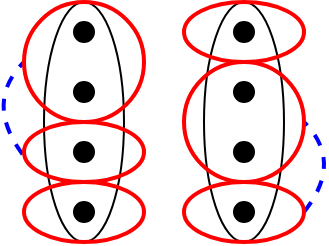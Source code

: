 <mxfile version="26.1.1">
  <diagram name="Page-1" id="sXsMLt0qcEXCTc8aiTOw">
    <mxGraphModel dx="333" dy="75" grid="1" gridSize="10" guides="1" tooltips="1" connect="1" arrows="1" fold="1" page="1" pageScale="1" pageWidth="160" pageHeight="120" math="0" shadow="0">
      <root>
        <mxCell id="0" />
        <mxCell id="1" parent="0" />
        <mxCell id="-o7GHWapkjQqzSdp4ICU-2" value="" style="group" vertex="1" connectable="0" parent="1">
          <mxGeometry x="100" y="240" width="40" height="120" as="geometry" />
        </mxCell>
        <mxCell id="d0wotKpeYn9yXLSfD2W0-93" value="" style="ellipse;whiteSpace=wrap;html=1;fillColor=none;strokeWidth=1;" parent="-o7GHWapkjQqzSdp4ICU-2" vertex="1">
          <mxGeometry width="40" height="120" as="geometry" />
        </mxCell>
        <mxCell id="d0wotKpeYn9yXLSfD2W0-94" value="" style="ellipse;whiteSpace=wrap;html=1;fillColor=#000000;strokeColor=default;align=center;verticalAlign=middle;fontFamily=Helvetica;fontSize=12;fontColor=default;" parent="-o7GHWapkjQqzSdp4ICU-2" vertex="1">
          <mxGeometry x="15" y="70" width="10" height="10" as="geometry" />
        </mxCell>
        <mxCell id="d0wotKpeYn9yXLSfD2W0-95" value="" style="ellipse;whiteSpace=wrap;html=1;fillColor=#000000;strokeColor=default;align=center;verticalAlign=middle;fontFamily=Helvetica;fontSize=12;fontColor=default;" parent="-o7GHWapkjQqzSdp4ICU-2" vertex="1">
          <mxGeometry x="15" y="100" width="10" height="10" as="geometry" />
        </mxCell>
        <mxCell id="d0wotKpeYn9yXLSfD2W0-96" value="" style="ellipse;whiteSpace=wrap;html=1;fillColor=#000000;strokeColor=default;align=center;verticalAlign=middle;fontFamily=Helvetica;fontSize=12;fontColor=default;" parent="-o7GHWapkjQqzSdp4ICU-2" vertex="1">
          <mxGeometry x="15" y="10" width="10" height="10" as="geometry" />
        </mxCell>
        <mxCell id="d0wotKpeYn9yXLSfD2W0-97" value="" style="ellipse;whiteSpace=wrap;html=1;fillColor=#000000;strokeColor=default;align=center;verticalAlign=middle;fontFamily=Helvetica;fontSize=12;fontColor=default;" parent="-o7GHWapkjQqzSdp4ICU-2" vertex="1">
          <mxGeometry x="15" y="40" width="10" height="10" as="geometry" />
        </mxCell>
        <mxCell id="-o7GHWapkjQqzSdp4ICU-1" value="" style="group" vertex="1" connectable="0" parent="1">
          <mxGeometry x="180" y="240" width="40" height="120" as="geometry" />
        </mxCell>
        <mxCell id="d0wotKpeYn9yXLSfD2W0-103" value="" style="ellipse;whiteSpace=wrap;html=1;fillColor=none;strokeWidth=1;" parent="-o7GHWapkjQqzSdp4ICU-1" vertex="1">
          <mxGeometry width="40" height="120" as="geometry" />
        </mxCell>
        <mxCell id="d0wotKpeYn9yXLSfD2W0-104" value="" style="ellipse;whiteSpace=wrap;html=1;fillColor=#000000;strokeColor=default;align=center;verticalAlign=middle;fontFamily=Helvetica;fontSize=12;fontColor=default;" parent="-o7GHWapkjQqzSdp4ICU-1" vertex="1">
          <mxGeometry x="15" y="70" width="10" height="10" as="geometry" />
        </mxCell>
        <mxCell id="d0wotKpeYn9yXLSfD2W0-105" value="" style="ellipse;whiteSpace=wrap;html=1;fillColor=#000000;strokeColor=default;align=center;verticalAlign=middle;fontFamily=Helvetica;fontSize=12;fontColor=default;" parent="-o7GHWapkjQqzSdp4ICU-1" vertex="1">
          <mxGeometry x="15" y="100" width="10" height="10" as="geometry" />
        </mxCell>
        <mxCell id="d0wotKpeYn9yXLSfD2W0-106" value="" style="ellipse;whiteSpace=wrap;html=1;fillColor=#000000;strokeColor=default;align=center;verticalAlign=middle;fontFamily=Helvetica;fontSize=12;fontColor=default;" parent="-o7GHWapkjQqzSdp4ICU-1" vertex="1">
          <mxGeometry x="15" y="10" width="10" height="10" as="geometry" />
        </mxCell>
        <mxCell id="d0wotKpeYn9yXLSfD2W0-107" value="" style="ellipse;whiteSpace=wrap;html=1;fillColor=#000000;strokeColor=default;align=center;verticalAlign=middle;fontFamily=Helvetica;fontSize=12;fontColor=default;" parent="-o7GHWapkjQqzSdp4ICU-1" vertex="1">
          <mxGeometry x="15" y="40" width="10" height="10" as="geometry" />
        </mxCell>
        <mxCell id="d0wotKpeYn9yXLSfD2W0-99" value="" style="endArrow=none;dashed=1;html=1;rounded=0;entryX=0;entryY=0.5;entryDx=0;entryDy=0;exitX=-0.012;exitY=0.539;exitDx=0;exitDy=0;curved=1;strokeColor=#0000FF;strokeWidth=2;exitPerimeter=0;" parent="1" source="d0wotKpeYn9yXLSfD2W0-91" target="d0wotKpeYn9yXLSfD2W0-90" edge="1">
          <mxGeometry width="50" height="50" relative="1" as="geometry">
            <mxPoint x="90" y="300" as="sourcePoint" />
            <mxPoint x="100" y="260" as="targetPoint" />
            <Array as="points">
              <mxPoint x="70" y="290" />
            </Array>
          </mxGeometry>
        </mxCell>
        <mxCell id="d0wotKpeYn9yXLSfD2W0-112" value="" style="endArrow=none;dashed=1;html=1;rounded=0;curved=1;strokeColor=#0000FF;strokeWidth=2;entryX=1;entryY=0.5;entryDx=0;entryDy=0;exitX=1;exitY=0.5;exitDx=0;exitDy=0;" parent="1" source="d0wotKpeYn9yXLSfD2W0-108" target="d0wotKpeYn9yXLSfD2W0-101" edge="1">
          <mxGeometry width="50" height="50" relative="1" as="geometry">
            <mxPoint x="240" y="350" as="sourcePoint" />
            <mxPoint x="250" y="300" as="targetPoint" />
            <Array as="points">
              <mxPoint x="250" y="320" />
            </Array>
          </mxGeometry>
        </mxCell>
        <mxCell id="d0wotKpeYn9yXLSfD2W0-90" value="" style="ellipse;whiteSpace=wrap;html=1;fillColor=none;strokeColor=#FF0000;strokeWidth=2;" parent="1" vertex="1">
          <mxGeometry x="90" y="240" width="60" height="60" as="geometry" />
        </mxCell>
        <mxCell id="d0wotKpeYn9yXLSfD2W0-91" value="" style="ellipse;whiteSpace=wrap;html=1;fillColor=none;strokeColor=#FF0000;strokeWidth=2;" parent="1" vertex="1">
          <mxGeometry x="90" y="300" width="60" height="30" as="geometry" />
        </mxCell>
        <mxCell id="d0wotKpeYn9yXLSfD2W0-100" value="" style="ellipse;whiteSpace=wrap;html=1;fillColor=none;strokeColor=#FF0000;strokeWidth=2;" parent="1" vertex="1">
          <mxGeometry x="170" y="240" width="60" height="30" as="geometry" />
        </mxCell>
        <mxCell id="d0wotKpeYn9yXLSfD2W0-101" value="" style="ellipse;whiteSpace=wrap;html=1;fillColor=none;strokeColor=#FF0000;strokeWidth=2;" parent="1" vertex="1">
          <mxGeometry x="170" y="270" width="60" height="60" as="geometry" />
        </mxCell>
        <mxCell id="d0wotKpeYn9yXLSfD2W0-108" value="" style="ellipse;whiteSpace=wrap;html=1;fillColor=none;strokeColor=#FF0000;strokeWidth=2;" parent="1" vertex="1">
          <mxGeometry x="170" y="330" width="60" height="30" as="geometry" />
        </mxCell>
        <mxCell id="d0wotKpeYn9yXLSfD2W0-98" value="" style="ellipse;whiteSpace=wrap;html=1;fillColor=none;strokeColor=#FF0000;strokeWidth=2;" parent="1" vertex="1">
          <mxGeometry x="90" y="330" width="60" height="30" as="geometry" />
        </mxCell>
      </root>
    </mxGraphModel>
  </diagram>
</mxfile>
